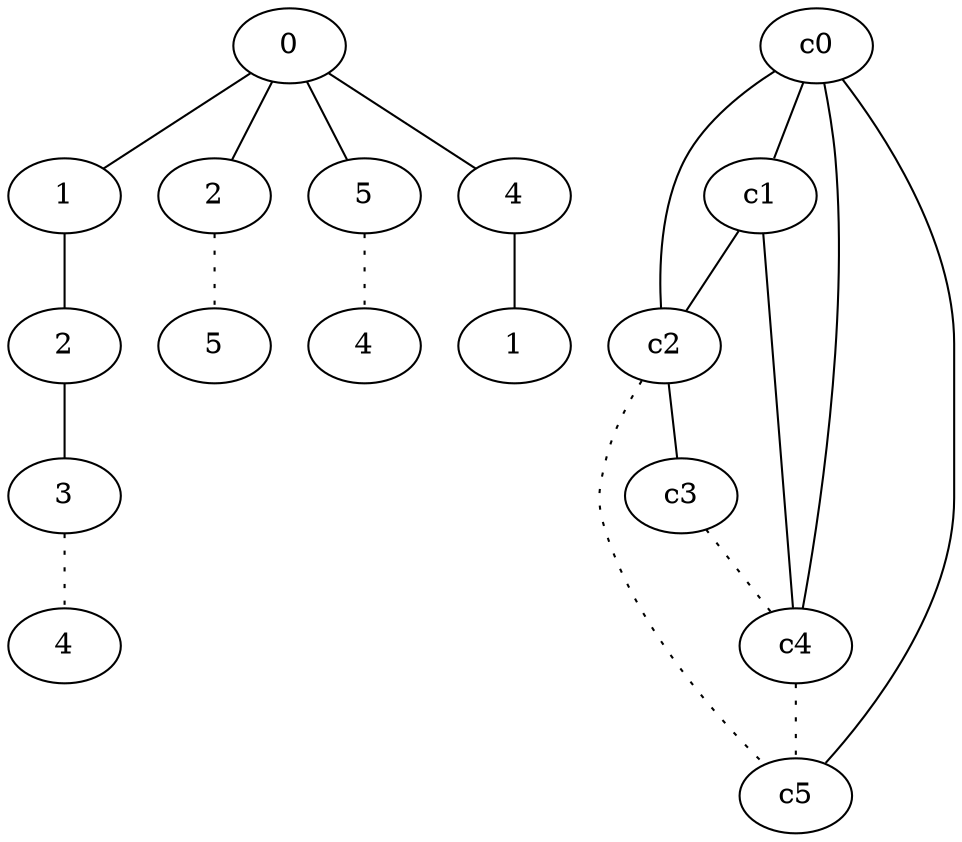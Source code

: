 graph {
a0[label=0];
a1[label=1];
a2[label=2];
a3[label=3];
a4[label=4];
a5[label=2];
a6[label=5];
a7[label=5];
a8[label=4];
a9[label=4];
a10[label=1];
a0 -- a1;
a0 -- a5;
a0 -- a7;
a0 -- a9;
a1 -- a2;
a2 -- a3;
a3 -- a4 [style=dotted];
a5 -- a6 [style=dotted];
a7 -- a8 [style=dotted];
a9 -- a10;
c0 -- c1;
c0 -- c2;
c0 -- c4;
c0 -- c5;
c1 -- c2;
c1 -- c4;
c2 -- c3;
c2 -- c5 [style=dotted];
c3 -- c4 [style=dotted];
c4 -- c5 [style=dotted];
}

